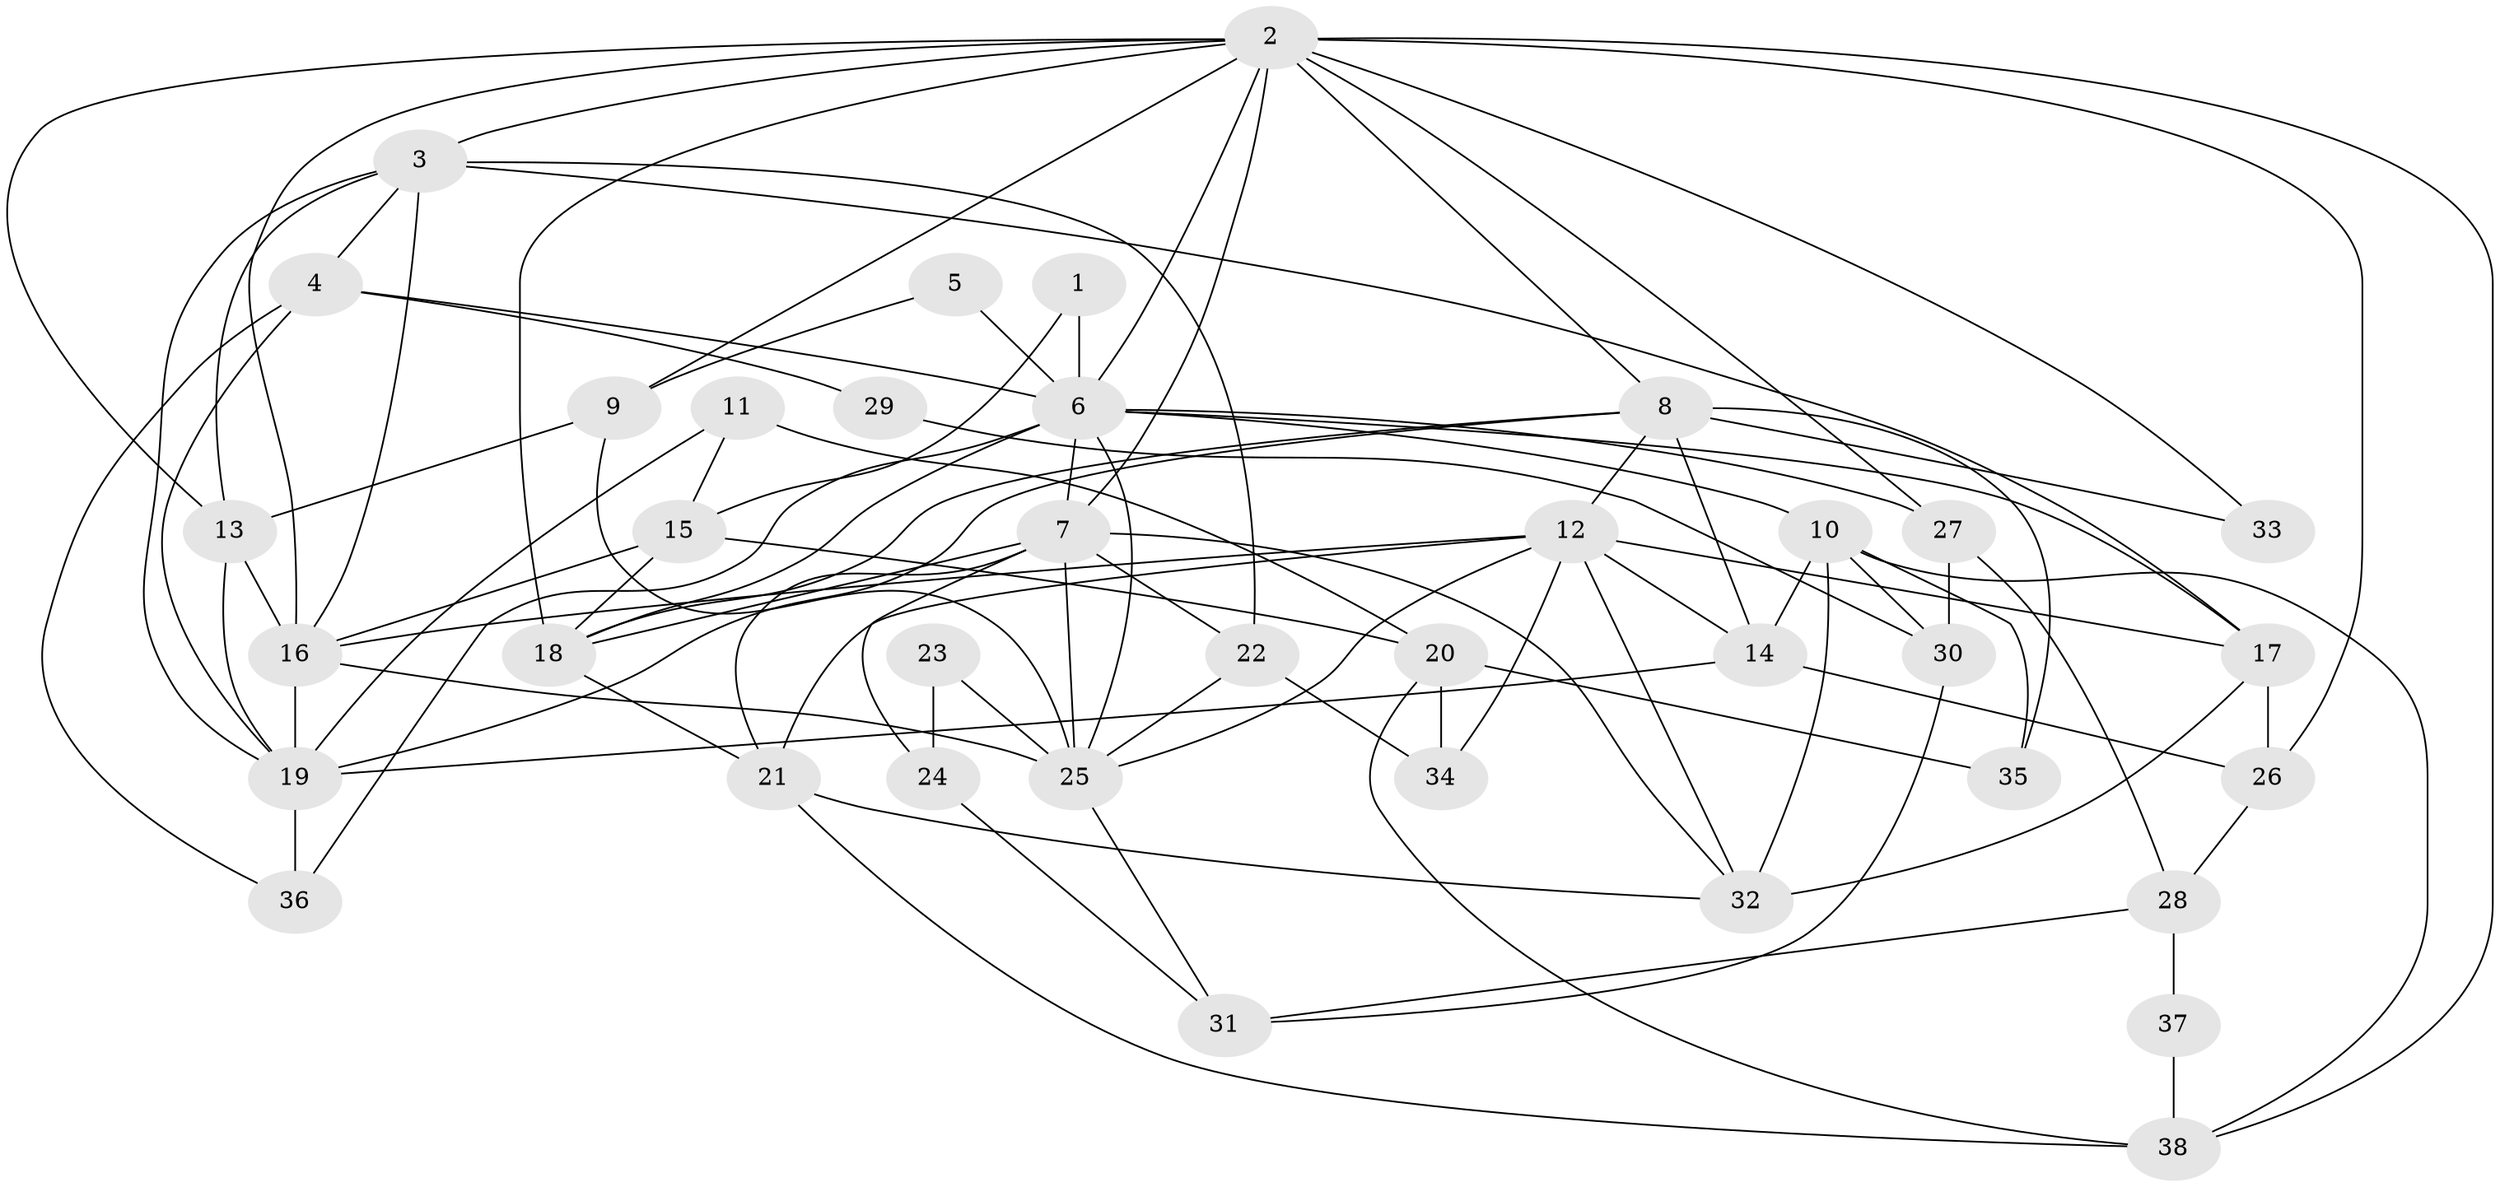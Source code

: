 // original degree distribution, {2: 0.10526315789473684, 3: 0.27631578947368424, 5: 0.23684210526315788, 6: 0.07894736842105263, 4: 0.27631578947368424, 8: 0.013157894736842105, 7: 0.013157894736842105}
// Generated by graph-tools (version 1.1) at 2025/35/03/09/25 02:35:53]
// undirected, 38 vertices, 94 edges
graph export_dot {
graph [start="1"]
  node [color=gray90,style=filled];
  1;
  2;
  3;
  4;
  5;
  6;
  7;
  8;
  9;
  10;
  11;
  12;
  13;
  14;
  15;
  16;
  17;
  18;
  19;
  20;
  21;
  22;
  23;
  24;
  25;
  26;
  27;
  28;
  29;
  30;
  31;
  32;
  33;
  34;
  35;
  36;
  37;
  38;
  1 -- 6 [weight=1.0];
  1 -- 15 [weight=1.0];
  2 -- 3 [weight=2.0];
  2 -- 6 [weight=1.0];
  2 -- 7 [weight=1.0];
  2 -- 8 [weight=3.0];
  2 -- 9 [weight=1.0];
  2 -- 13 [weight=2.0];
  2 -- 16 [weight=1.0];
  2 -- 18 [weight=2.0];
  2 -- 26 [weight=1.0];
  2 -- 27 [weight=1.0];
  2 -- 33 [weight=1.0];
  2 -- 38 [weight=1.0];
  3 -- 4 [weight=1.0];
  3 -- 13 [weight=1.0];
  3 -- 16 [weight=1.0];
  3 -- 17 [weight=1.0];
  3 -- 19 [weight=1.0];
  3 -- 22 [weight=1.0];
  4 -- 6 [weight=1.0];
  4 -- 19 [weight=1.0];
  4 -- 29 [weight=1.0];
  4 -- 36 [weight=1.0];
  5 -- 6 [weight=2.0];
  5 -- 9 [weight=1.0];
  6 -- 7 [weight=1.0];
  6 -- 10 [weight=2.0];
  6 -- 17 [weight=1.0];
  6 -- 18 [weight=1.0];
  6 -- 25 [weight=1.0];
  6 -- 27 [weight=1.0];
  6 -- 36 [weight=1.0];
  7 -- 18 [weight=2.0];
  7 -- 21 [weight=1.0];
  7 -- 22 [weight=1.0];
  7 -- 24 [weight=1.0];
  7 -- 25 [weight=1.0];
  7 -- 32 [weight=1.0];
  8 -- 12 [weight=1.0];
  8 -- 14 [weight=1.0];
  8 -- 18 [weight=1.0];
  8 -- 19 [weight=1.0];
  8 -- 33 [weight=1.0];
  8 -- 35 [weight=2.0];
  9 -- 13 [weight=2.0];
  9 -- 25 [weight=2.0];
  10 -- 14 [weight=2.0];
  10 -- 30 [weight=1.0];
  10 -- 32 [weight=1.0];
  10 -- 35 [weight=2.0];
  10 -- 38 [weight=1.0];
  11 -- 15 [weight=1.0];
  11 -- 19 [weight=1.0];
  11 -- 20 [weight=1.0];
  12 -- 14 [weight=1.0];
  12 -- 16 [weight=1.0];
  12 -- 17 [weight=1.0];
  12 -- 21 [weight=1.0];
  12 -- 25 [weight=1.0];
  12 -- 32 [weight=1.0];
  12 -- 34 [weight=1.0];
  13 -- 16 [weight=1.0];
  13 -- 19 [weight=1.0];
  14 -- 19 [weight=1.0];
  14 -- 26 [weight=1.0];
  15 -- 16 [weight=1.0];
  15 -- 18 [weight=1.0];
  15 -- 20 [weight=1.0];
  16 -- 19 [weight=1.0];
  16 -- 25 [weight=2.0];
  17 -- 26 [weight=1.0];
  17 -- 32 [weight=2.0];
  18 -- 21 [weight=1.0];
  19 -- 36 [weight=1.0];
  20 -- 34 [weight=1.0];
  20 -- 35 [weight=1.0];
  20 -- 38 [weight=1.0];
  21 -- 32 [weight=1.0];
  21 -- 38 [weight=1.0];
  22 -- 25 [weight=1.0];
  22 -- 34 [weight=1.0];
  23 -- 24 [weight=1.0];
  23 -- 25 [weight=1.0];
  24 -- 31 [weight=1.0];
  25 -- 31 [weight=1.0];
  26 -- 28 [weight=1.0];
  27 -- 28 [weight=1.0];
  27 -- 30 [weight=1.0];
  28 -- 31 [weight=1.0];
  28 -- 37 [weight=1.0];
  29 -- 30 [weight=1.0];
  30 -- 31 [weight=1.0];
  37 -- 38 [weight=1.0];
}
